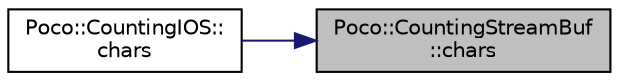 digraph "Poco::CountingStreamBuf::chars"
{
 // LATEX_PDF_SIZE
  edge [fontname="Helvetica",fontsize="10",labelfontname="Helvetica",labelfontsize="10"];
  node [fontname="Helvetica",fontsize="10",shape=record];
  rankdir="RL";
  Node1 [label="Poco::CountingStreamBuf\l::chars",height=0.2,width=0.4,color="black", fillcolor="grey75", style="filled", fontcolor="black",tooltip="Destroys the CountingStream."];
  Node1 -> Node2 [dir="back",color="midnightblue",fontsize="10",style="solid"];
  Node2 [label="Poco::CountingIOS::\lchars",height=0.2,width=0.4,color="black", fillcolor="white", style="filled",URL="$classPoco_1_1CountingIOS.html#a805e2a41a29e3ea772e49c6220d98945",tooltip="Destroys the stream."];
}
